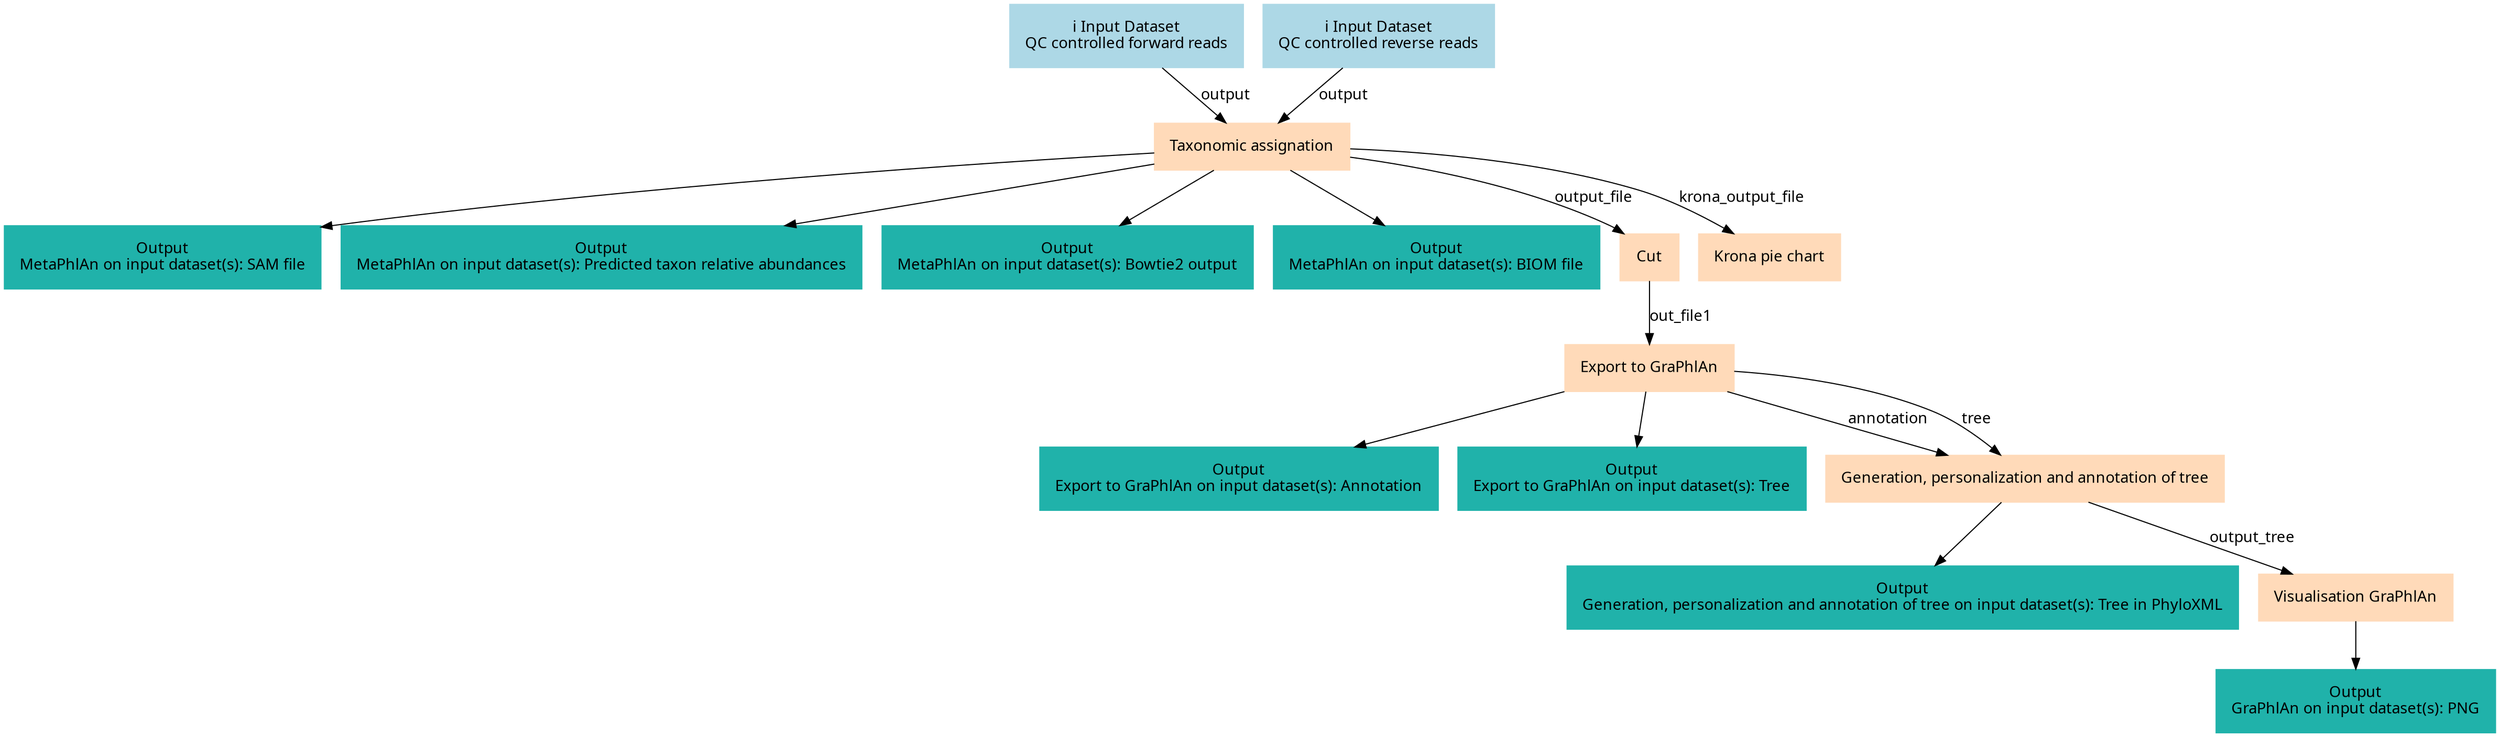 digraph main {
  node [fontname="Atkinson Hyperlegible", shape=box, color=white,style=filled,color=peachpuff,margin="0.2,0.2"];
  edge [fontname="Atkinson Hyperlegible"];
  0[color=lightblue,label="ℹ️ Input Dataset\nQC controlled forward reads"]
  1[color=lightblue,label="ℹ️ Input Dataset\nQC controlled reverse reads"]
  2[label="Taxonomic assignation"]
  0 -> 2 [label="output"]
  1 -> 2 [label="output"]
  kb3e3198d394e4aebba6c9e73bfe8d049[color=lightseagreen,label="Output\nMetaPhlAn on input dataset(s): SAM file"]
  2 -> kb3e3198d394e4aebba6c9e73bfe8d049
  ka4ecdc94d012413fa9cb6f3e9ee70d5b[color=lightseagreen,label="Output\nMetaPhlAn on input dataset(s): Predicted taxon relative abundances"]
  2 -> ka4ecdc94d012413fa9cb6f3e9ee70d5b
  k30a9e6928d3145bd924681ddead3ba03[color=lightseagreen,label="Output\nMetaPhlAn on input dataset(s): Bowtie2 output"]
  2 -> k30a9e6928d3145bd924681ddead3ba03
  k2465a9aba28e4c58b647b6792f77ddf2[color=lightseagreen,label="Output\nMetaPhlAn on input dataset(s): BIOM file"]
  2 -> k2465a9aba28e4c58b647b6792f77ddf2
  3[label="Cut"]
  2 -> 3 [label="output_file"]
  4[label="Krona pie chart"]
  2 -> 4 [label="krona_output_file"]
  5[label="Export to GraPhlAn"]
  3 -> 5 [label="out_file1"]
  kf578de2e6edd4ee09bc49371d6fd957f[color=lightseagreen,label="Output\nExport to GraPhlAn on input dataset(s): Annotation"]
  5 -> kf578de2e6edd4ee09bc49371d6fd957f
  k4e9cfae0ee7b434784db5a3e24688e50[color=lightseagreen,label="Output\nExport to GraPhlAn on input dataset(s): Tree"]
  5 -> k4e9cfae0ee7b434784db5a3e24688e50
  6[label="Generation, personalization and annotation of tree"]
  5 -> 6 [label="annotation"]
  5 -> 6 [label="tree"]
  kedf4ecafdddd43a3ba4ad683671c1815[color=lightseagreen,label="Output\nGeneration, personalization and annotation of tree on input dataset(s): Tree in PhyloXML"]
  6 -> kedf4ecafdddd43a3ba4ad683671c1815
  7[label="Visualisation GraPhlAn"]
  6 -> 7 [label="output_tree"]
  kb304fe87de7e48d287749c52d2395fa4[color=lightseagreen,label="Output\nGraPhlAn on input dataset(s): PNG"]
  7 -> kb304fe87de7e48d287749c52d2395fa4
}